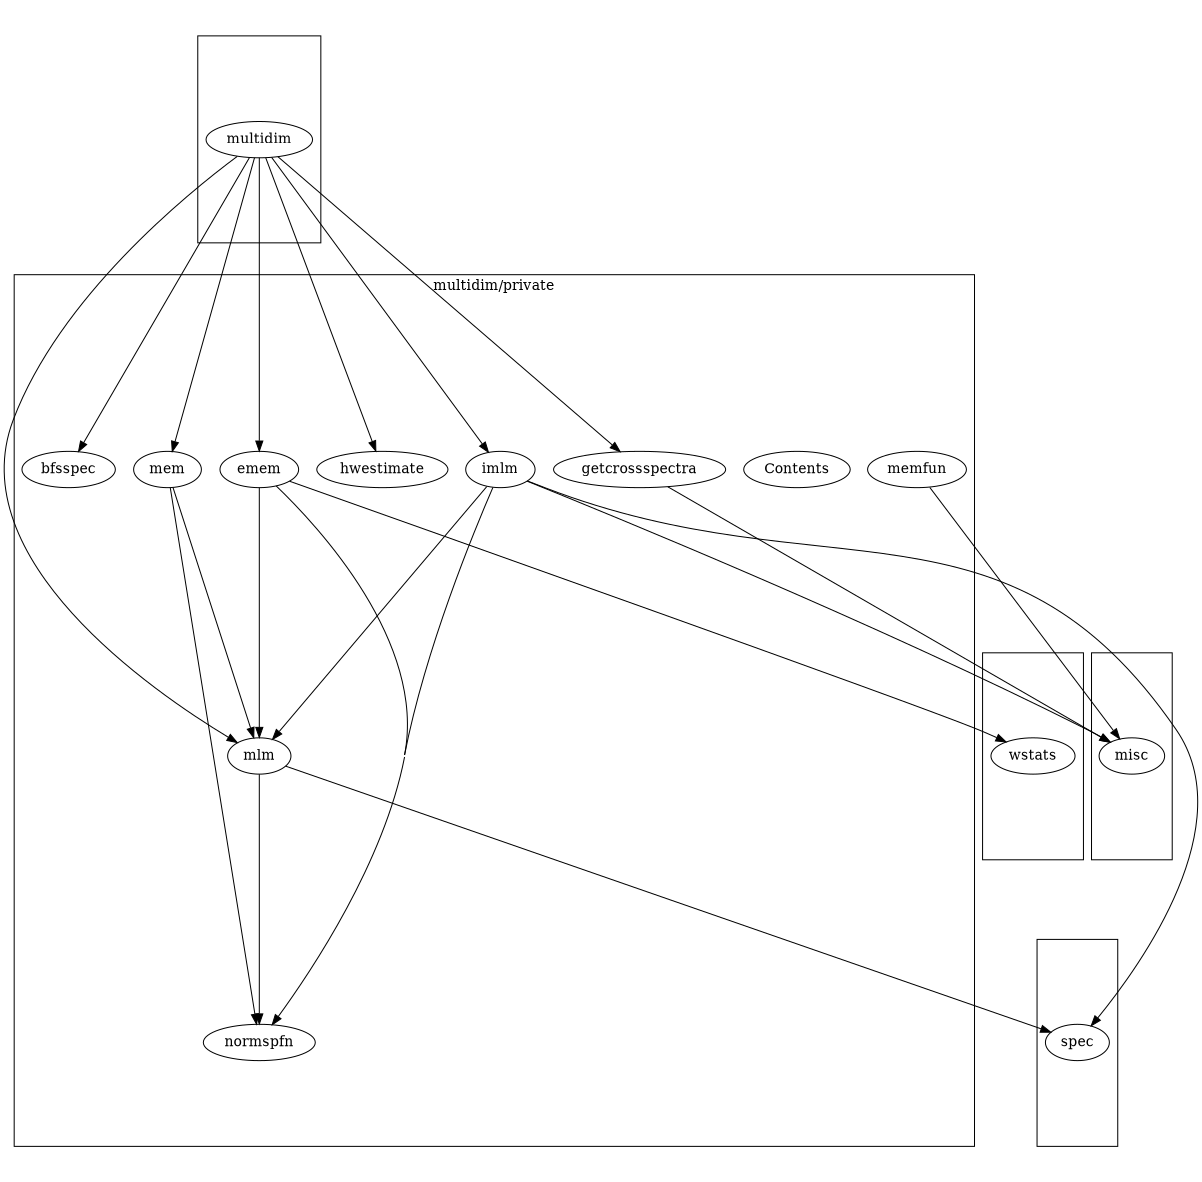 /* Created by dotwrite for Matlab */
digraph dotwrite2 {
 size = "8.00975,8.00975";
 ratio = fill;
 concentrate = true;
 edge [constraint = true];
 subgraph cluster1 {
 URL = "../../../wafo/misc/graph.html";
1;
}
 subgraph cluster2 {
 URL = "../../../wafo/multidim/graph.html";
2;
}
 subgraph cluster3 {
 URL = "../../../wafo/spec/graph.html";
3;
}
 subgraph cluster4 {
 URL = "../../../wafo/wstats/graph.html";
4;
}
 subgraph cluster5 {
 label = "multidim/private";
 URL = "index.html";
5;
6;
7;
8;
9;
10;
11;
12;
13;
14;
}
  2 -> 5;
  2 -> 7;
  2 -> 8;
  2 -> 9;
  2 -> 10;
  2 -> 11;
  2 -> 13;
  7 -> 4;
  7 -> 13;
  7 -> 14;
  8 -> 1;
  10 -> 1;
  10 -> 3;
  10 -> 13;
  10 -> 14;
  11 -> 13;
  11 -> 14;
  12 -> 1;
  13 -> 3;
  13 -> 14;

 1 [URL="../../../wafo/misc/graph.html",label="misc"];
 2 [URL="../../../wafo/multidim/graph.html",label="multidim"];
 3 [URL="../../../wafo/spec/graph.html",label="spec"];
 4 [URL="../../../wafo/wstats/graph.html",label="wstats"];
 5 [URL="bfsspec.html",label="bfsspec"];
 6 [URL="Contents.html",label="Contents"];
 7 [URL="emem.html",label="emem"];
 8 [URL="getcrossspectra.html",label="getcrossspectra"];
 9 [URL="hwestimate.html",label="hwestimate"];
 10 [URL="imlm.html",label="imlm"];
 11 [URL="mem.html",label="mem"];
 12 [URL="memfun.html",label="memfun"];
 13 [URL="mlm.html",label="mlm"];
 14 [URL="normspfn.html",label="normspfn"];
}